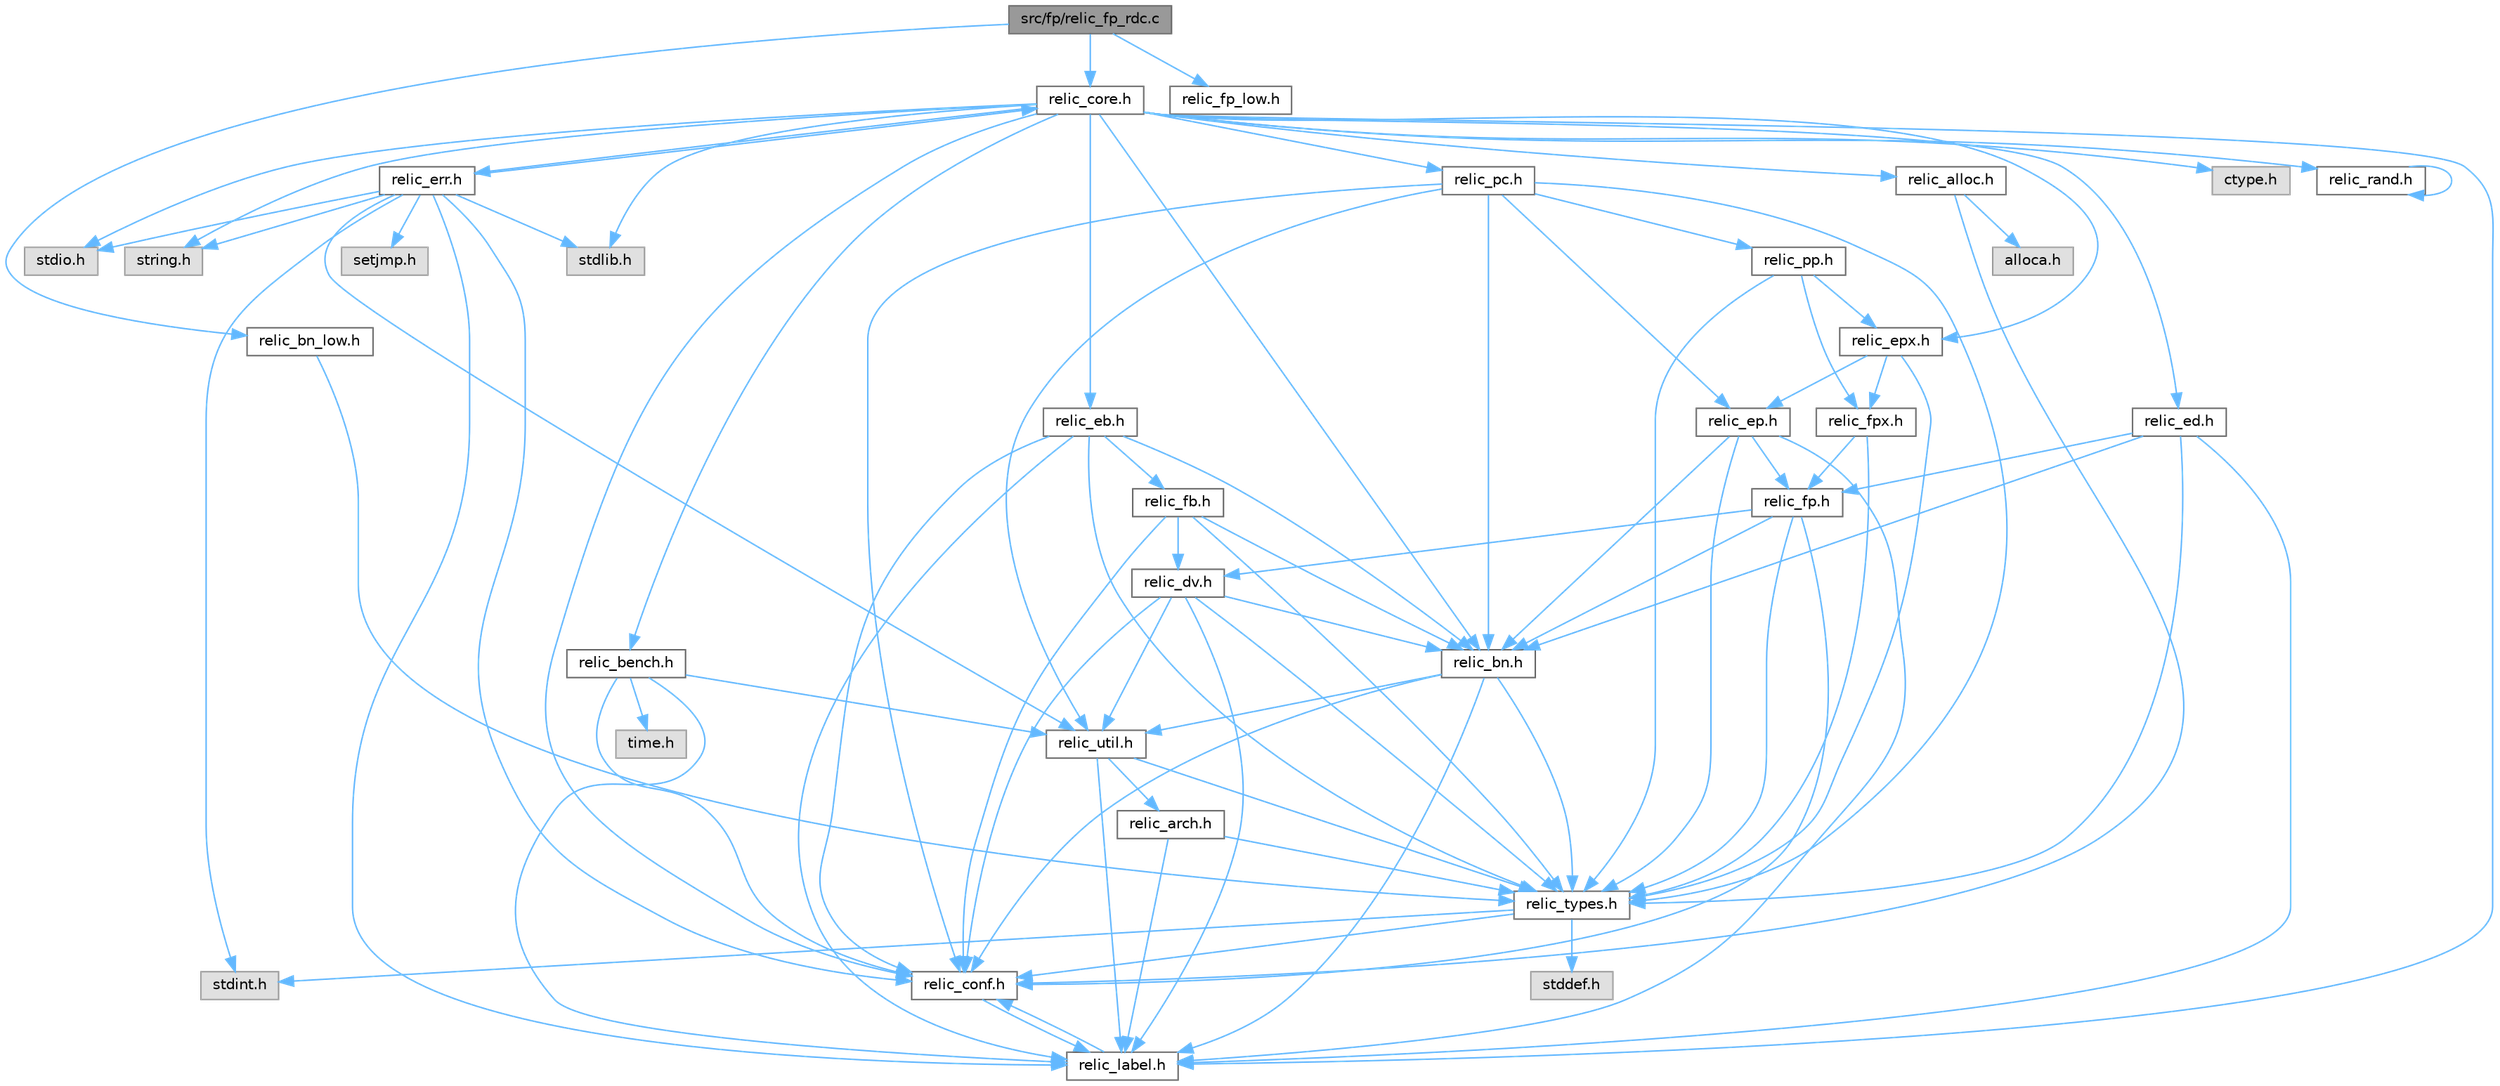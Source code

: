 digraph "src/fp/relic_fp_rdc.c"
{
 // LATEX_PDF_SIZE
  bgcolor="transparent";
  edge [fontname=Helvetica,fontsize=10,labelfontname=Helvetica,labelfontsize=10];
  node [fontname=Helvetica,fontsize=10,shape=box,height=0.2,width=0.4];
  Node1 [id="Node000001",label="src/fp/relic_fp_rdc.c",height=0.2,width=0.4,color="gray40", fillcolor="grey60", style="filled", fontcolor="black",tooltip=" "];
  Node1 -> Node2 [id="edge1_Node000001_Node000002",color="steelblue1",style="solid",tooltip=" "];
  Node2 [id="Node000002",label="relic_core.h",height=0.2,width=0.4,color="grey40", fillcolor="white", style="filled",URL="$db/d67/relic__core_8h.html",tooltip=" "];
  Node2 -> Node3 [id="edge2_Node000002_Node000003",color="steelblue1",style="solid",tooltip=" "];
  Node3 [id="Node000003",label="stdlib.h",height=0.2,width=0.4,color="grey60", fillcolor="#E0E0E0", style="filled",tooltip=" "];
  Node2 -> Node4 [id="edge3_Node000002_Node000004",color="steelblue1",style="solid",tooltip=" "];
  Node4 [id="Node000004",label="stdio.h",height=0.2,width=0.4,color="grey60", fillcolor="#E0E0E0", style="filled",tooltip=" "];
  Node2 -> Node5 [id="edge4_Node000002_Node000005",color="steelblue1",style="solid",tooltip=" "];
  Node5 [id="Node000005",label="string.h",height=0.2,width=0.4,color="grey60", fillcolor="#E0E0E0", style="filled",tooltip=" "];
  Node2 -> Node6 [id="edge5_Node000002_Node000006",color="steelblue1",style="solid",tooltip=" "];
  Node6 [id="Node000006",label="ctype.h",height=0.2,width=0.4,color="grey60", fillcolor="#E0E0E0", style="filled",tooltip=" "];
  Node2 -> Node7 [id="edge6_Node000002_Node000007",color="steelblue1",style="solid",tooltip=" "];
  Node7 [id="Node000007",label="relic_err.h",height=0.2,width=0.4,color="grey40", fillcolor="white", style="filled",URL="$d0/d09/relic__err_8h.html",tooltip=" "];
  Node7 -> Node8 [id="edge7_Node000007_Node000008",color="steelblue1",style="solid",tooltip=" "];
  Node8 [id="Node000008",label="stdint.h",height=0.2,width=0.4,color="grey60", fillcolor="#E0E0E0", style="filled",tooltip=" "];
  Node7 -> Node3 [id="edge8_Node000007_Node000003",color="steelblue1",style="solid",tooltip=" "];
  Node7 -> Node4 [id="edge9_Node000007_Node000004",color="steelblue1",style="solid",tooltip=" "];
  Node7 -> Node5 [id="edge10_Node000007_Node000005",color="steelblue1",style="solid",tooltip=" "];
  Node7 -> Node2 [id="edge11_Node000007_Node000002",color="steelblue1",style="solid",tooltip=" "];
  Node7 -> Node9 [id="edge12_Node000007_Node000009",color="steelblue1",style="solid",tooltip=" "];
  Node9 [id="Node000009",label="relic_conf.h",height=0.2,width=0.4,color="grey40", fillcolor="white", style="filled",URL="$d1/da4/relic__conf_8h.html",tooltip=" "];
  Node9 -> Node10 [id="edge13_Node000009_Node000010",color="steelblue1",style="solid",tooltip=" "];
  Node10 [id="Node000010",label="relic_label.h",height=0.2,width=0.4,color="grey40", fillcolor="white", style="filled",URL="$df/d60/relic__label_8h.html",tooltip=" "];
  Node10 -> Node9 [id="edge14_Node000010_Node000009",color="steelblue1",style="solid",tooltip=" "];
  Node7 -> Node11 [id="edge15_Node000007_Node000011",color="steelblue1",style="solid",tooltip=" "];
  Node11 [id="Node000011",label="relic_util.h",height=0.2,width=0.4,color="grey40", fillcolor="white", style="filled",URL="$d1/d8d/relic__util_8h.html",tooltip=" "];
  Node11 -> Node12 [id="edge16_Node000011_Node000012",color="steelblue1",style="solid",tooltip=" "];
  Node12 [id="Node000012",label="relic_arch.h",height=0.2,width=0.4,color="grey40", fillcolor="white", style="filled",URL="$d7/d48/relic__arch_8h.html",tooltip=" "];
  Node12 -> Node13 [id="edge17_Node000012_Node000013",color="steelblue1",style="solid",tooltip=" "];
  Node13 [id="Node000013",label="relic_types.h",height=0.2,width=0.4,color="grey40", fillcolor="white", style="filled",URL="$d4/dd7/relic__types_8h.html",tooltip=" "];
  Node13 -> Node14 [id="edge18_Node000013_Node000014",color="steelblue1",style="solid",tooltip=" "];
  Node14 [id="Node000014",label="stddef.h",height=0.2,width=0.4,color="grey60", fillcolor="#E0E0E0", style="filled",tooltip=" "];
  Node13 -> Node8 [id="edge19_Node000013_Node000008",color="steelblue1",style="solid",tooltip=" "];
  Node13 -> Node9 [id="edge20_Node000013_Node000009",color="steelblue1",style="solid",tooltip=" "];
  Node12 -> Node10 [id="edge21_Node000012_Node000010",color="steelblue1",style="solid",tooltip=" "];
  Node11 -> Node13 [id="edge22_Node000011_Node000013",color="steelblue1",style="solid",tooltip=" "];
  Node11 -> Node10 [id="edge23_Node000011_Node000010",color="steelblue1",style="solid",tooltip=" "];
  Node7 -> Node10 [id="edge24_Node000007_Node000010",color="steelblue1",style="solid",tooltip=" "];
  Node7 -> Node15 [id="edge25_Node000007_Node000015",color="steelblue1",style="solid",tooltip=" "];
  Node15 [id="Node000015",label="setjmp.h",height=0.2,width=0.4,color="grey60", fillcolor="#E0E0E0", style="filled",tooltip=" "];
  Node2 -> Node16 [id="edge26_Node000002_Node000016",color="steelblue1",style="solid",tooltip=" "];
  Node16 [id="Node000016",label="relic_bn.h",height=0.2,width=0.4,color="grey40", fillcolor="white", style="filled",URL="$d2/df6/relic__bn_8h.html",tooltip=" "];
  Node16 -> Node9 [id="edge27_Node000016_Node000009",color="steelblue1",style="solid",tooltip=" "];
  Node16 -> Node11 [id="edge28_Node000016_Node000011",color="steelblue1",style="solid",tooltip=" "];
  Node16 -> Node13 [id="edge29_Node000016_Node000013",color="steelblue1",style="solid",tooltip=" "];
  Node16 -> Node10 [id="edge30_Node000016_Node000010",color="steelblue1",style="solid",tooltip=" "];
  Node2 -> Node17 [id="edge31_Node000002_Node000017",color="steelblue1",style="solid",tooltip=" "];
  Node17 [id="Node000017",label="relic_eb.h",height=0.2,width=0.4,color="grey40", fillcolor="white", style="filled",URL="$d0/d24/relic__eb_8h.html",tooltip=" "];
  Node17 -> Node18 [id="edge32_Node000017_Node000018",color="steelblue1",style="solid",tooltip=" "];
  Node18 [id="Node000018",label="relic_fb.h",height=0.2,width=0.4,color="grey40", fillcolor="white", style="filled",URL="$dc/de1/relic__fb_8h.html",tooltip=" "];
  Node18 -> Node16 [id="edge33_Node000018_Node000016",color="steelblue1",style="solid",tooltip=" "];
  Node18 -> Node19 [id="edge34_Node000018_Node000019",color="steelblue1",style="solid",tooltip=" "];
  Node19 [id="Node000019",label="relic_dv.h",height=0.2,width=0.4,color="grey40", fillcolor="white", style="filled",URL="$d3/d30/relic__dv_8h.html",tooltip=" "];
  Node19 -> Node16 [id="edge35_Node000019_Node000016",color="steelblue1",style="solid",tooltip=" "];
  Node19 -> Node9 [id="edge36_Node000019_Node000009",color="steelblue1",style="solid",tooltip=" "];
  Node19 -> Node13 [id="edge37_Node000019_Node000013",color="steelblue1",style="solid",tooltip=" "];
  Node19 -> Node11 [id="edge38_Node000019_Node000011",color="steelblue1",style="solid",tooltip=" "];
  Node19 -> Node10 [id="edge39_Node000019_Node000010",color="steelblue1",style="solid",tooltip=" "];
  Node18 -> Node9 [id="edge40_Node000018_Node000009",color="steelblue1",style="solid",tooltip=" "];
  Node18 -> Node13 [id="edge41_Node000018_Node000013",color="steelblue1",style="solid",tooltip=" "];
  Node17 -> Node16 [id="edge42_Node000017_Node000016",color="steelblue1",style="solid",tooltip=" "];
  Node17 -> Node9 [id="edge43_Node000017_Node000009",color="steelblue1",style="solid",tooltip=" "];
  Node17 -> Node13 [id="edge44_Node000017_Node000013",color="steelblue1",style="solid",tooltip=" "];
  Node17 -> Node10 [id="edge45_Node000017_Node000010",color="steelblue1",style="solid",tooltip=" "];
  Node2 -> Node20 [id="edge46_Node000002_Node000020",color="steelblue1",style="solid",tooltip=" "];
  Node20 [id="Node000020",label="relic_epx.h",height=0.2,width=0.4,color="grey40", fillcolor="white", style="filled",URL="$d9/d7d/relic__epx_8h.html",tooltip=" "];
  Node20 -> Node21 [id="edge47_Node000020_Node000021",color="steelblue1",style="solid",tooltip=" "];
  Node21 [id="Node000021",label="relic_fpx.h",height=0.2,width=0.4,color="grey40", fillcolor="white", style="filled",URL="$d9/d17/relic__fpx_8h.html",tooltip=" "];
  Node21 -> Node22 [id="edge48_Node000021_Node000022",color="steelblue1",style="solid",tooltip=" "];
  Node22 [id="Node000022",label="relic_fp.h",height=0.2,width=0.4,color="grey40", fillcolor="white", style="filled",URL="$d5/dfa/relic__fp_8h.html",tooltip=" "];
  Node22 -> Node19 [id="edge49_Node000022_Node000019",color="steelblue1",style="solid",tooltip=" "];
  Node22 -> Node16 [id="edge50_Node000022_Node000016",color="steelblue1",style="solid",tooltip=" "];
  Node22 -> Node9 [id="edge51_Node000022_Node000009",color="steelblue1",style="solid",tooltip=" "];
  Node22 -> Node13 [id="edge52_Node000022_Node000013",color="steelblue1",style="solid",tooltip=" "];
  Node21 -> Node13 [id="edge53_Node000021_Node000013",color="steelblue1",style="solid",tooltip=" "];
  Node20 -> Node23 [id="edge54_Node000020_Node000023",color="steelblue1",style="solid",tooltip=" "];
  Node23 [id="Node000023",label="relic_ep.h",height=0.2,width=0.4,color="grey40", fillcolor="white", style="filled",URL="$d3/df7/relic__ep_8h.html",tooltip=" "];
  Node23 -> Node22 [id="edge55_Node000023_Node000022",color="steelblue1",style="solid",tooltip=" "];
  Node23 -> Node16 [id="edge56_Node000023_Node000016",color="steelblue1",style="solid",tooltip=" "];
  Node23 -> Node13 [id="edge57_Node000023_Node000013",color="steelblue1",style="solid",tooltip=" "];
  Node23 -> Node10 [id="edge58_Node000023_Node000010",color="steelblue1",style="solid",tooltip=" "];
  Node20 -> Node13 [id="edge59_Node000020_Node000013",color="steelblue1",style="solid",tooltip=" "];
  Node2 -> Node24 [id="edge60_Node000002_Node000024",color="steelblue1",style="solid",tooltip=" "];
  Node24 [id="Node000024",label="relic_ed.h",height=0.2,width=0.4,color="grey40", fillcolor="white", style="filled",URL="$d6/d6d/relic__ed_8h.html",tooltip=" "];
  Node24 -> Node22 [id="edge61_Node000024_Node000022",color="steelblue1",style="solid",tooltip=" "];
  Node24 -> Node16 [id="edge62_Node000024_Node000016",color="steelblue1",style="solid",tooltip=" "];
  Node24 -> Node13 [id="edge63_Node000024_Node000013",color="steelblue1",style="solid",tooltip=" "];
  Node24 -> Node10 [id="edge64_Node000024_Node000010",color="steelblue1",style="solid",tooltip=" "];
  Node2 -> Node25 [id="edge65_Node000002_Node000025",color="steelblue1",style="solid",tooltip=" "];
  Node25 [id="Node000025",label="relic_pc.h",height=0.2,width=0.4,color="grey40", fillcolor="white", style="filled",URL="$df/d3f/relic__pc_8h.html",tooltip=" "];
  Node25 -> Node23 [id="edge66_Node000025_Node000023",color="steelblue1",style="solid",tooltip=" "];
  Node25 -> Node26 [id="edge67_Node000025_Node000026",color="steelblue1",style="solid",tooltip=" "];
  Node26 [id="Node000026",label="relic_pp.h",height=0.2,width=0.4,color="grey40", fillcolor="white", style="filled",URL="$d1/d95/relic__pp_8h.html",tooltip=" "];
  Node26 -> Node21 [id="edge68_Node000026_Node000021",color="steelblue1",style="solid",tooltip=" "];
  Node26 -> Node20 [id="edge69_Node000026_Node000020",color="steelblue1",style="solid",tooltip=" "];
  Node26 -> Node13 [id="edge70_Node000026_Node000013",color="steelblue1",style="solid",tooltip=" "];
  Node25 -> Node16 [id="edge71_Node000025_Node000016",color="steelblue1",style="solid",tooltip=" "];
  Node25 -> Node11 [id="edge72_Node000025_Node000011",color="steelblue1",style="solid",tooltip=" "];
  Node25 -> Node9 [id="edge73_Node000025_Node000009",color="steelblue1",style="solid",tooltip=" "];
  Node25 -> Node13 [id="edge74_Node000025_Node000013",color="steelblue1",style="solid",tooltip=" "];
  Node2 -> Node9 [id="edge75_Node000002_Node000009",color="steelblue1",style="solid",tooltip=" "];
  Node2 -> Node27 [id="edge76_Node000002_Node000027",color="steelblue1",style="solid",tooltip=" "];
  Node27 [id="Node000027",label="relic_bench.h",height=0.2,width=0.4,color="grey40", fillcolor="white", style="filled",URL="$dd/d4c/relic__bench_8h.html",tooltip=" "];
  Node27 -> Node9 [id="edge77_Node000027_Node000009",color="steelblue1",style="solid",tooltip=" "];
  Node27 -> Node10 [id="edge78_Node000027_Node000010",color="steelblue1",style="solid",tooltip=" "];
  Node27 -> Node11 [id="edge79_Node000027_Node000011",color="steelblue1",style="solid",tooltip=" "];
  Node27 -> Node28 [id="edge80_Node000027_Node000028",color="steelblue1",style="solid",tooltip=" "];
  Node28 [id="Node000028",label="time.h",height=0.2,width=0.4,color="grey60", fillcolor="#E0E0E0", style="filled",tooltip=" "];
  Node2 -> Node29 [id="edge81_Node000002_Node000029",color="steelblue1",style="solid",tooltip=" "];
  Node29 [id="Node000029",label="relic_rand.h",height=0.2,width=0.4,color="grey40", fillcolor="white", style="filled",URL="$d7/d29/relic__rand_8h.html",tooltip=" "];
  Node29 -> Node29 [id="edge82_Node000029_Node000029",color="steelblue1",style="solid",tooltip=" "];
  Node2 -> Node10 [id="edge83_Node000002_Node000010",color="steelblue1",style="solid",tooltip=" "];
  Node2 -> Node30 [id="edge84_Node000002_Node000030",color="steelblue1",style="solid",tooltip=" "];
  Node30 [id="Node000030",label="relic_alloc.h",height=0.2,width=0.4,color="grey40", fillcolor="white", style="filled",URL="$d6/d2b/relic__alloc_8h.html",tooltip=" "];
  Node30 -> Node9 [id="edge85_Node000030_Node000009",color="steelblue1",style="solid",tooltip=" "];
  Node30 -> Node31 [id="edge86_Node000030_Node000031",color="steelblue1",style="solid",tooltip=" "];
  Node31 [id="Node000031",label="alloca.h",height=0.2,width=0.4,color="grey60", fillcolor="#E0E0E0", style="filled",tooltip=" "];
  Node1 -> Node32 [id="edge87_Node000001_Node000032",color="steelblue1",style="solid",tooltip=" "];
  Node32 [id="Node000032",label="relic_bn_low.h",height=0.2,width=0.4,color="grey40", fillcolor="white", style="filled",URL="$de/dcb/relic__bn__low_8h.html",tooltip=" "];
  Node32 -> Node13 [id="edge88_Node000032_Node000013",color="steelblue1",style="solid",tooltip=" "];
  Node1 -> Node33 [id="edge89_Node000001_Node000033",color="steelblue1",style="solid",tooltip=" "];
  Node33 [id="Node000033",label="relic_fp_low.h",height=0.2,width=0.4,color="grey40", fillcolor="white", style="filled",URL="$d4/d59/relic__fp__low_8h.html",tooltip=" "];
}
